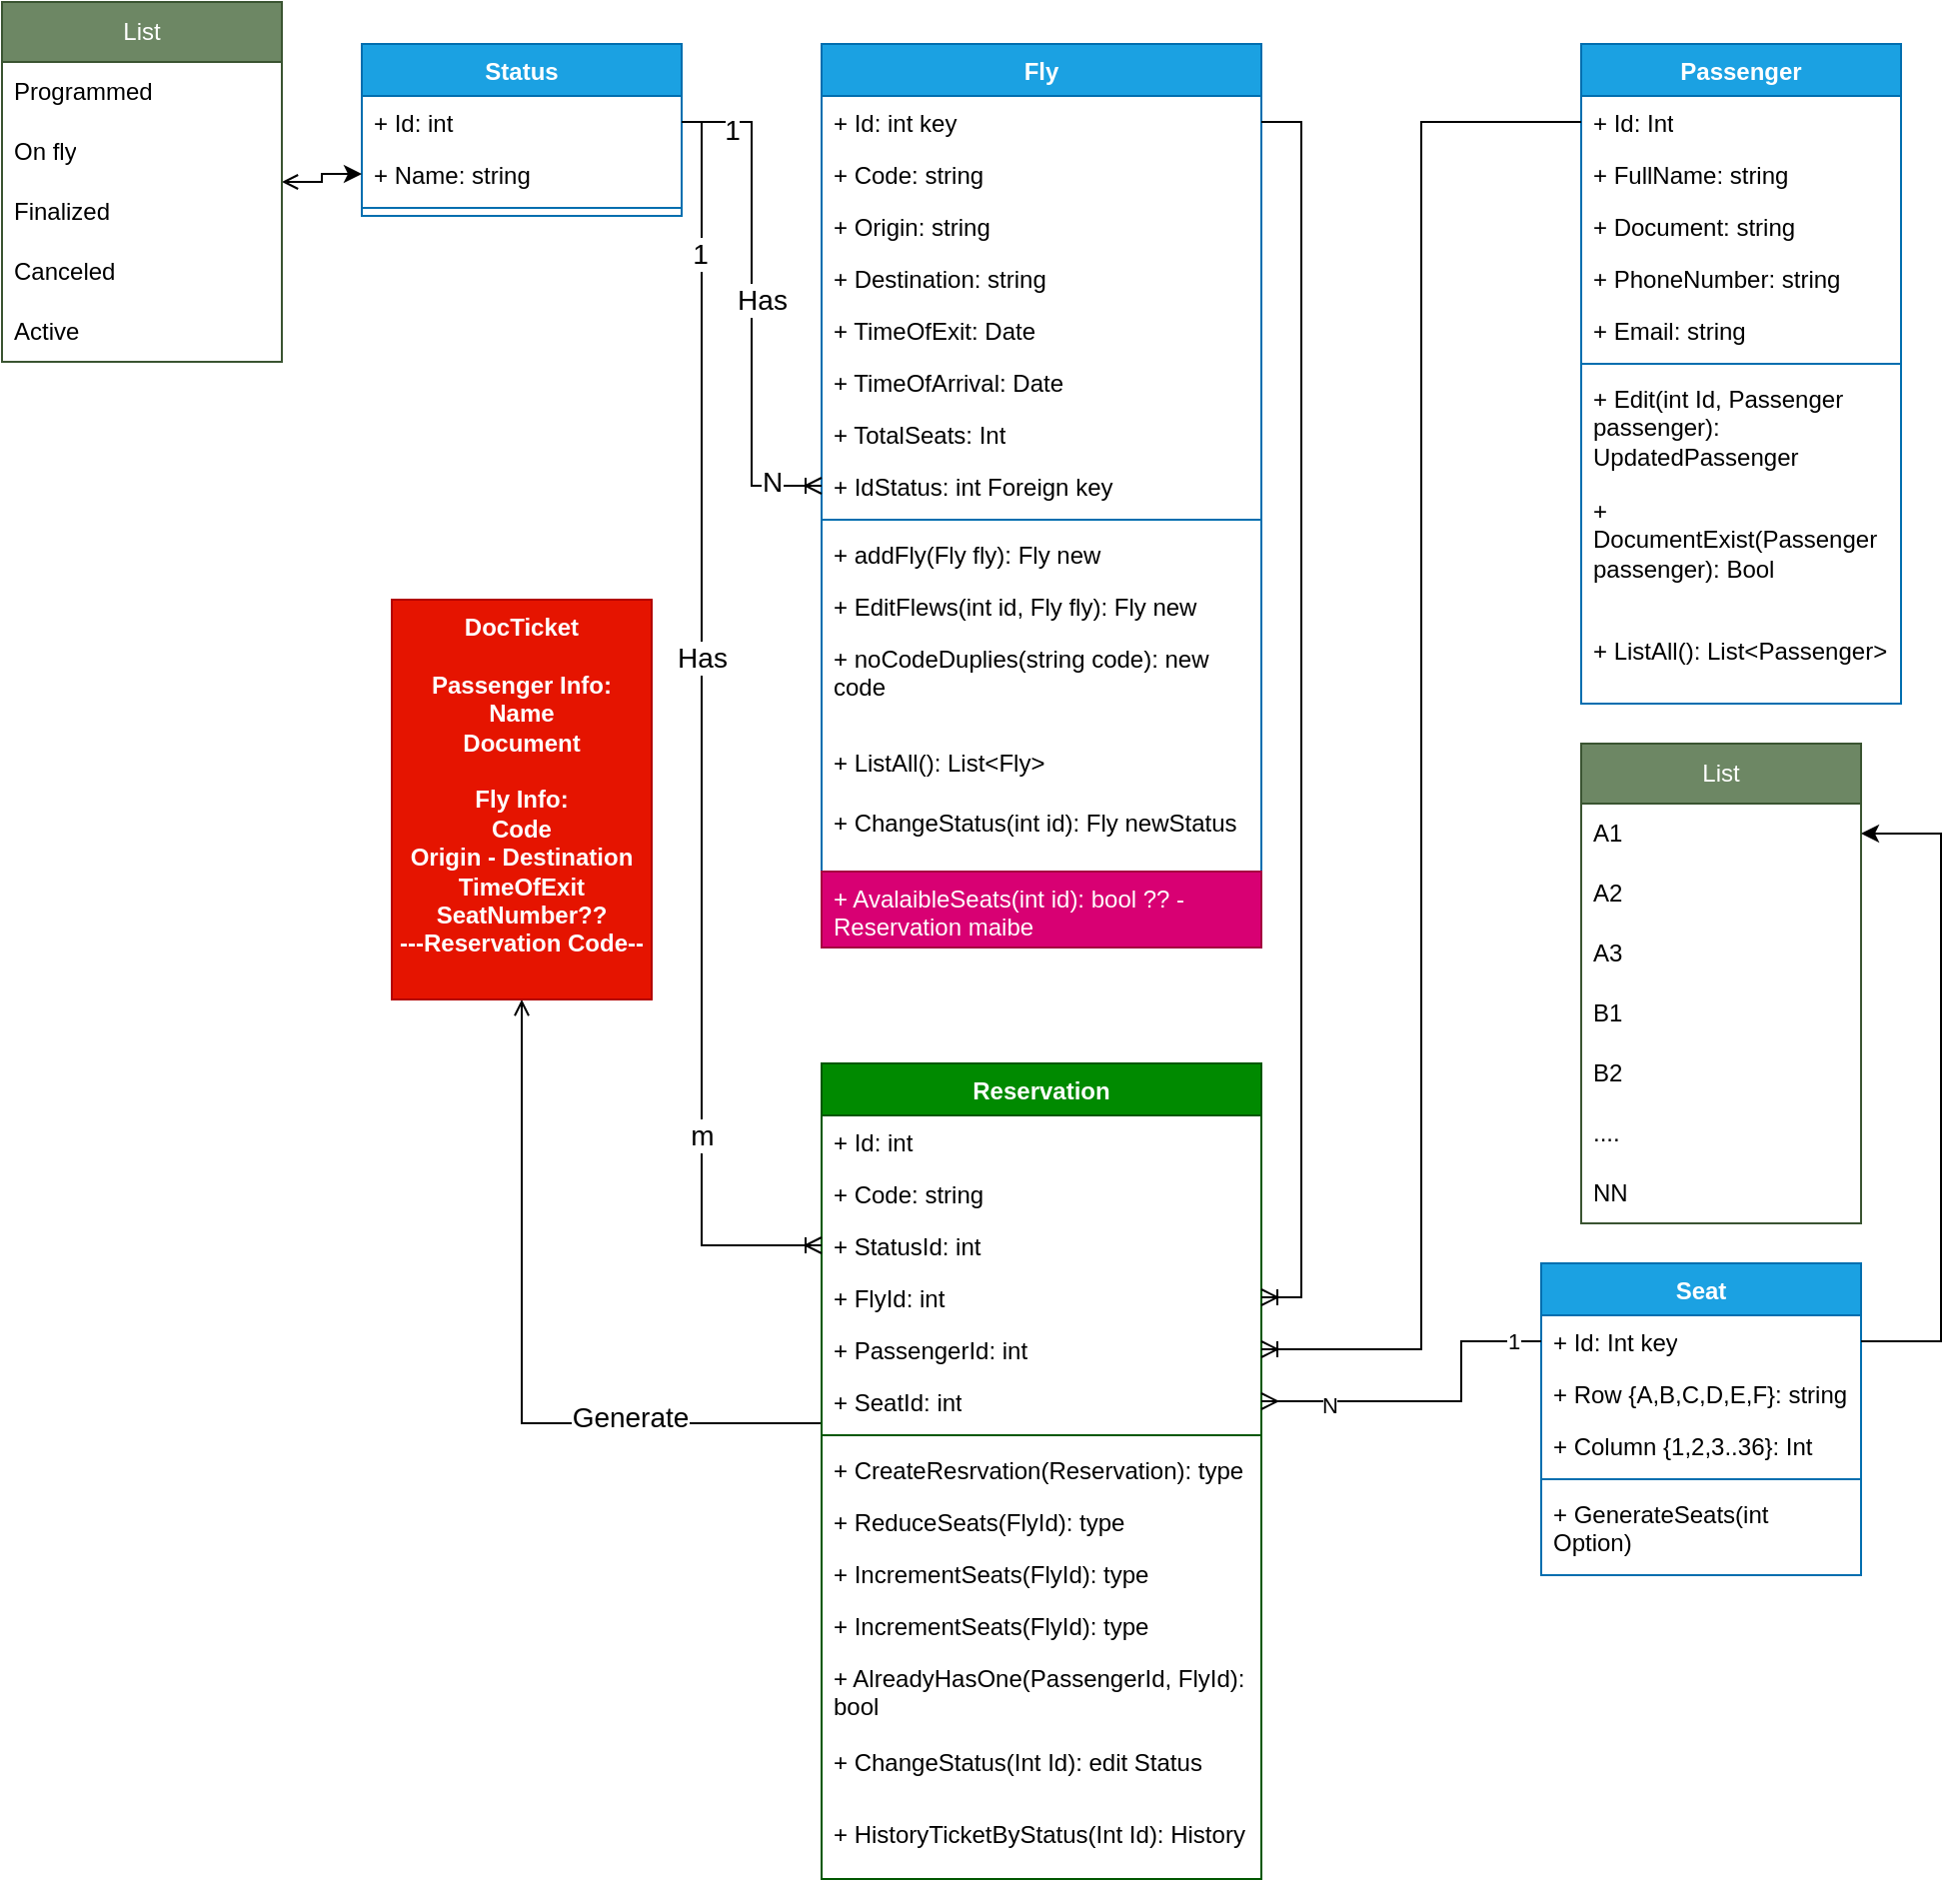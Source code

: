 <mxfile version="26.2.9">
  <diagram name="Página-1" id="H-yFr2p8QZ9Uw1yKoDQe">
    <mxGraphModel dx="1865" dy="595" grid="1" gridSize="10" guides="1" tooltips="1" connect="1" arrows="1" fold="1" page="1" pageScale="1" pageWidth="827" pageHeight="1169" math="0" shadow="0">
      <root>
        <mxCell id="0" />
        <mxCell id="1" parent="0" />
        <mxCell id="8wA3zueEzgN3xujq6t8g-1" value="Fly" style="swimlane;fontStyle=1;align=center;verticalAlign=top;childLayout=stackLayout;horizontal=1;startSize=26;horizontalStack=0;resizeParent=1;resizeParentMax=0;resizeLast=0;collapsible=1;marginBottom=0;whiteSpace=wrap;html=1;fillColor=#1ba1e2;fontColor=#ffffff;strokeColor=#006EAF;" parent="1" vertex="1">
          <mxGeometry x="10" y="230" width="220" height="452" as="geometry" />
        </mxCell>
        <mxCell id="8wA3zueEzgN3xujq6t8g-13" value="+ Id: int key" style="text;strokeColor=none;fillColor=none;align=left;verticalAlign=top;spacingLeft=4;spacingRight=4;overflow=hidden;rotatable=0;points=[[0,0.5],[1,0.5]];portConstraint=eastwest;whiteSpace=wrap;html=1;" parent="8wA3zueEzgN3xujq6t8g-1" vertex="1">
          <mxGeometry y="26" width="220" height="26" as="geometry" />
        </mxCell>
        <mxCell id="8wA3zueEzgN3xujq6t8g-2" value="+ Code: string" style="text;strokeColor=none;fillColor=none;align=left;verticalAlign=top;spacingLeft=4;spacingRight=4;overflow=hidden;rotatable=0;points=[[0,0.5],[1,0.5]];portConstraint=eastwest;whiteSpace=wrap;html=1;" parent="8wA3zueEzgN3xujq6t8g-1" vertex="1">
          <mxGeometry y="52" width="220" height="26" as="geometry" />
        </mxCell>
        <mxCell id="8wA3zueEzgN3xujq6t8g-14" value="+ Origin: string" style="text;strokeColor=none;fillColor=none;align=left;verticalAlign=top;spacingLeft=4;spacingRight=4;overflow=hidden;rotatable=0;points=[[0,0.5],[1,0.5]];portConstraint=eastwest;whiteSpace=wrap;html=1;" parent="8wA3zueEzgN3xujq6t8g-1" vertex="1">
          <mxGeometry y="78" width="220" height="26" as="geometry" />
        </mxCell>
        <mxCell id="8wA3zueEzgN3xujq6t8g-16" value="+ Destination: string" style="text;strokeColor=none;fillColor=none;align=left;verticalAlign=top;spacingLeft=4;spacingRight=4;overflow=hidden;rotatable=0;points=[[0,0.5],[1,0.5]];portConstraint=eastwest;whiteSpace=wrap;html=1;" parent="8wA3zueEzgN3xujq6t8g-1" vertex="1">
          <mxGeometry y="104" width="220" height="26" as="geometry" />
        </mxCell>
        <mxCell id="8wA3zueEzgN3xujq6t8g-17" value="+ TimeOfExit: Date" style="text;strokeColor=none;fillColor=none;align=left;verticalAlign=top;spacingLeft=4;spacingRight=4;overflow=hidden;rotatable=0;points=[[0,0.5],[1,0.5]];portConstraint=eastwest;whiteSpace=wrap;html=1;" parent="8wA3zueEzgN3xujq6t8g-1" vertex="1">
          <mxGeometry y="130" width="220" height="26" as="geometry" />
        </mxCell>
        <mxCell id="8wA3zueEzgN3xujq6t8g-18" value="+ TimeOfArrival: Date" style="text;strokeColor=none;fillColor=none;align=left;verticalAlign=top;spacingLeft=4;spacingRight=4;overflow=hidden;rotatable=0;points=[[0,0.5],[1,0.5]];portConstraint=eastwest;whiteSpace=wrap;html=1;" parent="8wA3zueEzgN3xujq6t8g-1" vertex="1">
          <mxGeometry y="156" width="220" height="26" as="geometry" />
        </mxCell>
        <mxCell id="8wA3zueEzgN3xujq6t8g-19" value="+ TotalSeats: Int" style="text;strokeColor=none;fillColor=none;align=left;verticalAlign=top;spacingLeft=4;spacingRight=4;overflow=hidden;rotatable=0;points=[[0,0.5],[1,0.5]];portConstraint=eastwest;whiteSpace=wrap;html=1;" parent="8wA3zueEzgN3xujq6t8g-1" vertex="1">
          <mxGeometry y="182" width="220" height="26" as="geometry" />
        </mxCell>
        <mxCell id="8wA3zueEzgN3xujq6t8g-23" value="+ IdStatus: int Foreign key" style="text;strokeColor=none;fillColor=none;align=left;verticalAlign=top;spacingLeft=4;spacingRight=4;overflow=hidden;rotatable=0;points=[[0,0.5],[1,0.5]];portConstraint=eastwest;whiteSpace=wrap;html=1;" parent="8wA3zueEzgN3xujq6t8g-1" vertex="1">
          <mxGeometry y="208" width="220" height="26" as="geometry" />
        </mxCell>
        <mxCell id="8wA3zueEzgN3xujq6t8g-3" value="" style="line;strokeWidth=1;fillColor=none;align=left;verticalAlign=middle;spacingTop=-1;spacingLeft=3;spacingRight=3;rotatable=0;labelPosition=right;points=[];portConstraint=eastwest;strokeColor=inherit;" parent="8wA3zueEzgN3xujq6t8g-1" vertex="1">
          <mxGeometry y="234" width="220" height="8" as="geometry" />
        </mxCell>
        <mxCell id="8wA3zueEzgN3xujq6t8g-43" value="+ addFly(Fly fly): Fly new" style="text;strokeColor=none;fillColor=none;align=left;verticalAlign=top;spacingLeft=4;spacingRight=4;overflow=hidden;rotatable=0;points=[[0,0.5],[1,0.5]];portConstraint=eastwest;whiteSpace=wrap;html=1;" parent="8wA3zueEzgN3xujq6t8g-1" vertex="1">
          <mxGeometry y="242" width="220" height="26" as="geometry" />
        </mxCell>
        <mxCell id="8wA3zueEzgN3xujq6t8g-4" value="+ EditFlews(int id, Fly fly): Fly new" style="text;strokeColor=none;fillColor=none;align=left;verticalAlign=top;spacingLeft=4;spacingRight=4;overflow=hidden;rotatable=0;points=[[0,0.5],[1,0.5]];portConstraint=eastwest;whiteSpace=wrap;html=1;" parent="8wA3zueEzgN3xujq6t8g-1" vertex="1">
          <mxGeometry y="268" width="220" height="26" as="geometry" />
        </mxCell>
        <mxCell id="8wA3zueEzgN3xujq6t8g-20" value="+ noCodeDuplies(string code): new code" style="text;strokeColor=none;fillColor=none;align=left;verticalAlign=top;spacingLeft=4;spacingRight=4;overflow=hidden;rotatable=0;points=[[0,0.5],[1,0.5]];portConstraint=eastwest;whiteSpace=wrap;html=1;" parent="8wA3zueEzgN3xujq6t8g-1" vertex="1">
          <mxGeometry y="294" width="220" height="52" as="geometry" />
        </mxCell>
        <mxCell id="8wA3zueEzgN3xujq6t8g-21" value="+ ListAll(): List&amp;lt;Fly&amp;gt;" style="text;strokeColor=none;fillColor=none;align=left;verticalAlign=top;spacingLeft=4;spacingRight=4;overflow=hidden;rotatable=0;points=[[0,0.5],[1,0.5]];portConstraint=eastwest;whiteSpace=wrap;html=1;" parent="8wA3zueEzgN3xujq6t8g-1" vertex="1">
          <mxGeometry y="346" width="220" height="30" as="geometry" />
        </mxCell>
        <mxCell id="8wA3zueEzgN3xujq6t8g-22" value="+ ChangeStatus(int id): Fly newStatus" style="text;strokeColor=none;fillColor=none;align=left;verticalAlign=top;spacingLeft=4;spacingRight=4;overflow=hidden;rotatable=0;points=[[0,0.5],[1,0.5]];portConstraint=eastwest;whiteSpace=wrap;html=1;" parent="8wA3zueEzgN3xujq6t8g-1" vertex="1">
          <mxGeometry y="376" width="220" height="38" as="geometry" />
        </mxCell>
        <mxCell id="8wA3zueEzgN3xujq6t8g-42" value="+ AvalaibleSeats(int id): bool ?? - Reservation maibe" style="text;strokeColor=#A50040;fillColor=#d80073;align=left;verticalAlign=top;spacingLeft=4;spacingRight=4;overflow=hidden;rotatable=0;points=[[0,0.5],[1,0.5]];portConstraint=eastwest;whiteSpace=wrap;html=1;fontColor=#ffffff;" parent="8wA3zueEzgN3xujq6t8g-1" vertex="1">
          <mxGeometry y="414" width="220" height="38" as="geometry" />
        </mxCell>
        <mxCell id="8wA3zueEzgN3xujq6t8g-5" value="Passenger" style="swimlane;fontStyle=1;align=center;verticalAlign=top;childLayout=stackLayout;horizontal=1;startSize=26;horizontalStack=0;resizeParent=1;resizeParentMax=0;resizeLast=0;collapsible=1;marginBottom=0;whiteSpace=wrap;html=1;fillColor=#1ba1e2;fontColor=#ffffff;strokeColor=#006EAF;" parent="1" vertex="1">
          <mxGeometry x="390" y="230" width="160" height="330" as="geometry" />
        </mxCell>
        <mxCell id="8wA3zueEzgN3xujq6t8g-44" value="+ Id: Int" style="text;strokeColor=none;fillColor=none;align=left;verticalAlign=top;spacingLeft=4;spacingRight=4;overflow=hidden;rotatable=0;points=[[0,0.5],[1,0.5]];portConstraint=eastwest;whiteSpace=wrap;html=1;" parent="8wA3zueEzgN3xujq6t8g-5" vertex="1">
          <mxGeometry y="26" width="160" height="26" as="geometry" />
        </mxCell>
        <mxCell id="8wA3zueEzgN3xujq6t8g-45" value="+ FullName: string" style="text;strokeColor=none;fillColor=none;align=left;verticalAlign=top;spacingLeft=4;spacingRight=4;overflow=hidden;rotatable=0;points=[[0,0.5],[1,0.5]];portConstraint=eastwest;whiteSpace=wrap;html=1;" parent="8wA3zueEzgN3xujq6t8g-5" vertex="1">
          <mxGeometry y="52" width="160" height="26" as="geometry" />
        </mxCell>
        <mxCell id="8wA3zueEzgN3xujq6t8g-6" value="+ Document: string" style="text;strokeColor=none;fillColor=none;align=left;verticalAlign=top;spacingLeft=4;spacingRight=4;overflow=hidden;rotatable=0;points=[[0,0.5],[1,0.5]];portConstraint=eastwest;whiteSpace=wrap;html=1;" parent="8wA3zueEzgN3xujq6t8g-5" vertex="1">
          <mxGeometry y="78" width="160" height="26" as="geometry" />
        </mxCell>
        <mxCell id="8wA3zueEzgN3xujq6t8g-46" value="+ PhoneNumber: string" style="text;strokeColor=none;fillColor=none;align=left;verticalAlign=top;spacingLeft=4;spacingRight=4;overflow=hidden;rotatable=0;points=[[0,0.5],[1,0.5]];portConstraint=eastwest;whiteSpace=wrap;html=1;" parent="8wA3zueEzgN3xujq6t8g-5" vertex="1">
          <mxGeometry y="104" width="160" height="26" as="geometry" />
        </mxCell>
        <mxCell id="8wA3zueEzgN3xujq6t8g-47" value="+ Email: string" style="text;strokeColor=none;fillColor=none;align=left;verticalAlign=top;spacingLeft=4;spacingRight=4;overflow=hidden;rotatable=0;points=[[0,0.5],[1,0.5]];portConstraint=eastwest;whiteSpace=wrap;html=1;" parent="8wA3zueEzgN3xujq6t8g-5" vertex="1">
          <mxGeometry y="130" width="160" height="26" as="geometry" />
        </mxCell>
        <mxCell id="8wA3zueEzgN3xujq6t8g-7" value="" style="line;strokeWidth=1;fillColor=none;align=left;verticalAlign=middle;spacingTop=-1;spacingLeft=3;spacingRight=3;rotatable=0;labelPosition=right;points=[];portConstraint=eastwest;strokeColor=inherit;" parent="8wA3zueEzgN3xujq6t8g-5" vertex="1">
          <mxGeometry y="156" width="160" height="8" as="geometry" />
        </mxCell>
        <mxCell id="8wA3zueEzgN3xujq6t8g-8" value="+ Edit(int Id, Passenger passenger): UpdatedPassenger" style="text;strokeColor=none;fillColor=none;align=left;verticalAlign=top;spacingLeft=4;spacingRight=4;overflow=hidden;rotatable=0;points=[[0,0.5],[1,0.5]];portConstraint=eastwest;whiteSpace=wrap;html=1;" parent="8wA3zueEzgN3xujq6t8g-5" vertex="1">
          <mxGeometry y="164" width="160" height="56" as="geometry" />
        </mxCell>
        <mxCell id="8wA3zueEzgN3xujq6t8g-48" value="+ DocumentExist(Passenger passenger): Bool" style="text;strokeColor=none;fillColor=none;align=left;verticalAlign=top;spacingLeft=4;spacingRight=4;overflow=hidden;rotatable=0;points=[[0,0.5],[1,0.5]];portConstraint=eastwest;whiteSpace=wrap;html=1;" parent="8wA3zueEzgN3xujq6t8g-5" vertex="1">
          <mxGeometry y="220" width="160" height="70" as="geometry" />
        </mxCell>
        <mxCell id="8wA3zueEzgN3xujq6t8g-49" value="+ ListAll(): List&amp;lt;Passenger&amp;gt;" style="text;strokeColor=none;fillColor=none;align=left;verticalAlign=top;spacingLeft=4;spacingRight=4;overflow=hidden;rotatable=0;points=[[0,0.5],[1,0.5]];portConstraint=eastwest;whiteSpace=wrap;html=1;" parent="8wA3zueEzgN3xujq6t8g-5" vertex="1">
          <mxGeometry y="290" width="160" height="40" as="geometry" />
        </mxCell>
        <mxCell id="8wA3zueEzgN3xujq6t8g-60" value="" style="edgeStyle=orthogonalEdgeStyle;rounded=0;orthogonalLoop=1;jettySize=auto;html=1;endArrow=open;endFill=0;entryX=0.5;entryY=1;entryDx=0;entryDy=0;" parent="1" source="8wA3zueEzgN3xujq6t8g-9" target="8wA3zueEzgN3xujq6t8g-59" edge="1">
          <mxGeometry relative="1" as="geometry">
            <Array as="points">
              <mxPoint x="-140" y="920" />
            </Array>
          </mxGeometry>
        </mxCell>
        <mxCell id="8wA3zueEzgN3xujq6t8g-62" value="Generate" style="edgeLabel;html=1;align=center;verticalAlign=middle;resizable=0;points=[];fontSize=14;" parent="8wA3zueEzgN3xujq6t8g-60" vertex="1" connectable="0">
          <mxGeometry x="-0.384" y="-5" relative="1" as="geometry">
            <mxPoint x="15" y="2" as="offset" />
          </mxGeometry>
        </mxCell>
        <mxCell id="8wA3zueEzgN3xujq6t8g-9" value="Reservation" style="swimlane;fontStyle=1;align=center;verticalAlign=top;childLayout=stackLayout;horizontal=1;startSize=26;horizontalStack=0;resizeParent=1;resizeParentMax=0;resizeLast=0;collapsible=1;marginBottom=0;whiteSpace=wrap;html=1;fillColor=#008a00;fontColor=#ffffff;strokeColor=#005700;" parent="1" vertex="1">
          <mxGeometry x="10" y="740" width="220" height="408" as="geometry" />
        </mxCell>
        <mxCell id="8wA3zueEzgN3xujq6t8g-10" value="+ Id: int" style="text;strokeColor=none;fillColor=none;align=left;verticalAlign=top;spacingLeft=4;spacingRight=4;overflow=hidden;rotatable=0;points=[[0,0.5],[1,0.5]];portConstraint=eastwest;whiteSpace=wrap;html=1;" parent="8wA3zueEzgN3xujq6t8g-9" vertex="1">
          <mxGeometry y="26" width="220" height="26" as="geometry" />
        </mxCell>
        <mxCell id="8wA3zueEzgN3xujq6t8g-61" value="+ Code: string" style="text;strokeColor=none;fillColor=none;align=left;verticalAlign=top;spacingLeft=4;spacingRight=4;overflow=hidden;rotatable=0;points=[[0,0.5],[1,0.5]];portConstraint=eastwest;whiteSpace=wrap;html=1;" parent="8wA3zueEzgN3xujq6t8g-9" vertex="1">
          <mxGeometry y="52" width="220" height="26" as="geometry" />
        </mxCell>
        <mxCell id="8wA3zueEzgN3xujq6t8g-50" value="+ StatusId: int" style="text;strokeColor=none;fillColor=none;align=left;verticalAlign=top;spacingLeft=4;spacingRight=4;overflow=hidden;rotatable=0;points=[[0,0.5],[1,0.5]];portConstraint=eastwest;whiteSpace=wrap;html=1;" parent="8wA3zueEzgN3xujq6t8g-9" vertex="1">
          <mxGeometry y="78" width="220" height="26" as="geometry" />
        </mxCell>
        <mxCell id="8wA3zueEzgN3xujq6t8g-55" value="&lt;div&gt;+ FlyId: int&lt;/div&gt;" style="text;strokeColor=none;fillColor=none;align=left;verticalAlign=top;spacingLeft=4;spacingRight=4;overflow=hidden;rotatable=0;points=[[0,0.5],[1,0.5]];portConstraint=eastwest;whiteSpace=wrap;html=1;" parent="8wA3zueEzgN3xujq6t8g-9" vertex="1">
          <mxGeometry y="104" width="220" height="26" as="geometry" />
        </mxCell>
        <mxCell id="8wA3zueEzgN3xujq6t8g-54" value="+ PassengerId: int" style="text;strokeColor=none;fillColor=none;align=left;verticalAlign=top;spacingLeft=4;spacingRight=4;overflow=hidden;rotatable=0;points=[[0,0.5],[1,0.5]];portConstraint=eastwest;whiteSpace=wrap;html=1;" parent="8wA3zueEzgN3xujq6t8g-9" vertex="1">
          <mxGeometry y="130" width="220" height="26" as="geometry" />
        </mxCell>
        <mxCell id="ayuYbGyBSVfYIJcOMx_s-33" value="+ SeatId: int" style="text;strokeColor=none;fillColor=none;align=left;verticalAlign=top;spacingLeft=4;spacingRight=4;overflow=hidden;rotatable=0;points=[[0,0.5],[1,0.5]];portConstraint=eastwest;whiteSpace=wrap;html=1;" vertex="1" parent="8wA3zueEzgN3xujq6t8g-9">
          <mxGeometry y="156" width="220" height="26" as="geometry" />
        </mxCell>
        <mxCell id="8wA3zueEzgN3xujq6t8g-11" value="" style="line;strokeWidth=1;fillColor=none;align=left;verticalAlign=middle;spacingTop=-1;spacingLeft=3;spacingRight=3;rotatable=0;labelPosition=right;points=[];portConstraint=eastwest;strokeColor=inherit;" parent="8wA3zueEzgN3xujq6t8g-9" vertex="1">
          <mxGeometry y="182" width="220" height="8" as="geometry" />
        </mxCell>
        <mxCell id="8wA3zueEzgN3xujq6t8g-12" value="+ CreateResrvation(Reservation): type" style="text;strokeColor=none;fillColor=none;align=left;verticalAlign=top;spacingLeft=4;spacingRight=4;overflow=hidden;rotatable=0;points=[[0,0.5],[1,0.5]];portConstraint=eastwest;whiteSpace=wrap;html=1;" parent="8wA3zueEzgN3xujq6t8g-9" vertex="1">
          <mxGeometry y="190" width="220" height="26" as="geometry" />
        </mxCell>
        <mxCell id="8wA3zueEzgN3xujq6t8g-69" value="+ ReduceSeats(FlyId): type" style="text;strokeColor=none;fillColor=none;align=left;verticalAlign=top;spacingLeft=4;spacingRight=4;overflow=hidden;rotatable=0;points=[[0,0.5],[1,0.5]];portConstraint=eastwest;whiteSpace=wrap;html=1;" parent="8wA3zueEzgN3xujq6t8g-9" vertex="1">
          <mxGeometry y="216" width="220" height="26" as="geometry" />
        </mxCell>
        <mxCell id="8wA3zueEzgN3xujq6t8g-70" value="+ IncrementSeats(FlyId): type" style="text;strokeColor=none;fillColor=none;align=left;verticalAlign=top;spacingLeft=4;spacingRight=4;overflow=hidden;rotatable=0;points=[[0,0.5],[1,0.5]];portConstraint=eastwest;whiteSpace=wrap;html=1;" parent="8wA3zueEzgN3xujq6t8g-9" vertex="1">
          <mxGeometry y="242" width="220" height="26" as="geometry" />
        </mxCell>
        <mxCell id="8wA3zueEzgN3xujq6t8g-71" value="+ IncrementSeats(FlyId): type" style="text;strokeColor=none;fillColor=none;align=left;verticalAlign=top;spacingLeft=4;spacingRight=4;overflow=hidden;rotatable=0;points=[[0,0.5],[1,0.5]];portConstraint=eastwest;whiteSpace=wrap;html=1;" parent="8wA3zueEzgN3xujq6t8g-9" vertex="1">
          <mxGeometry y="268" width="220" height="26" as="geometry" />
        </mxCell>
        <mxCell id="8wA3zueEzgN3xujq6t8g-72" value="+ AlreadyHasOne(PassengerId, FlyId): bool" style="text;strokeColor=none;fillColor=none;align=left;verticalAlign=top;spacingLeft=4;spacingRight=4;overflow=hidden;rotatable=0;points=[[0,0.5],[1,0.5]];portConstraint=eastwest;whiteSpace=wrap;html=1;" parent="8wA3zueEzgN3xujq6t8g-9" vertex="1">
          <mxGeometry y="294" width="220" height="42" as="geometry" />
        </mxCell>
        <mxCell id="8wA3zueEzgN3xujq6t8g-73" value="+ ChangeStatus(Int Id): edit Status" style="text;strokeColor=none;fillColor=none;align=left;verticalAlign=top;spacingLeft=4;spacingRight=4;overflow=hidden;rotatable=0;points=[[0,0.5],[1,0.5]];portConstraint=eastwest;whiteSpace=wrap;html=1;" parent="8wA3zueEzgN3xujq6t8g-9" vertex="1">
          <mxGeometry y="336" width="220" height="36" as="geometry" />
        </mxCell>
        <mxCell id="8wA3zueEzgN3xujq6t8g-74" value="+ HistoryTicketByStatus(Int Id): History" style="text;strokeColor=none;fillColor=none;align=left;verticalAlign=top;spacingLeft=4;spacingRight=4;overflow=hidden;rotatable=0;points=[[0,0.5],[1,0.5]];portConstraint=eastwest;whiteSpace=wrap;html=1;" parent="8wA3zueEzgN3xujq6t8g-9" vertex="1">
          <mxGeometry y="372" width="220" height="36" as="geometry" />
        </mxCell>
        <mxCell id="8wA3zueEzgN3xujq6t8g-24" value="Status" style="swimlane;fontStyle=1;align=center;verticalAlign=top;childLayout=stackLayout;horizontal=1;startSize=26;horizontalStack=0;resizeParent=1;resizeParentMax=0;resizeLast=0;collapsible=1;marginBottom=0;whiteSpace=wrap;html=1;fillColor=#1ba1e2;fontColor=#ffffff;strokeColor=#006EAF;" parent="1" vertex="1">
          <mxGeometry x="-220" y="230" width="160" height="86" as="geometry" />
        </mxCell>
        <mxCell id="8wA3zueEzgN3xujq6t8g-25" value="+ Id: int" style="text;strokeColor=none;fillColor=none;align=left;verticalAlign=top;spacingLeft=4;spacingRight=4;overflow=hidden;rotatable=0;points=[[0,0.5],[1,0.5]];portConstraint=eastwest;whiteSpace=wrap;html=1;" parent="8wA3zueEzgN3xujq6t8g-24" vertex="1">
          <mxGeometry y="26" width="160" height="26" as="geometry" />
        </mxCell>
        <mxCell id="8wA3zueEzgN3xujq6t8g-28" value="+ Name: string" style="text;strokeColor=none;fillColor=none;align=left;verticalAlign=top;spacingLeft=4;spacingRight=4;overflow=hidden;rotatable=0;points=[[0,0.5],[1,0.5]];portConstraint=eastwest;whiteSpace=wrap;html=1;" parent="8wA3zueEzgN3xujq6t8g-24" vertex="1">
          <mxGeometry y="52" width="160" height="26" as="geometry" />
        </mxCell>
        <mxCell id="8wA3zueEzgN3xujq6t8g-26" value="" style="line;strokeWidth=1;fillColor=none;align=left;verticalAlign=middle;spacingTop=-1;spacingLeft=3;spacingRight=3;rotatable=0;labelPosition=right;points=[];portConstraint=eastwest;strokeColor=inherit;" parent="8wA3zueEzgN3xujq6t8g-24" vertex="1">
          <mxGeometry y="78" width="160" height="8" as="geometry" />
        </mxCell>
        <mxCell id="8wA3zueEzgN3xujq6t8g-29" style="edgeStyle=orthogonalEdgeStyle;rounded=0;orthogonalLoop=1;jettySize=auto;html=1;entryX=0;entryY=0.5;entryDx=0;entryDy=0;endArrow=ERoneToMany;endFill=0;" parent="1" source="8wA3zueEzgN3xujq6t8g-25" target="8wA3zueEzgN3xujq6t8g-23" edge="1">
          <mxGeometry relative="1" as="geometry" />
        </mxCell>
        <mxCell id="8wA3zueEzgN3xujq6t8g-30" value="1" style="edgeLabel;html=1;align=center;verticalAlign=middle;resizable=0;points=[];fontSize=14;" parent="8wA3zueEzgN3xujq6t8g-29" vertex="1" connectable="0">
          <mxGeometry x="-0.805" y="-4" relative="1" as="geometry">
            <mxPoint as="offset" />
          </mxGeometry>
        </mxCell>
        <mxCell id="8wA3zueEzgN3xujq6t8g-31" value="Has" style="edgeLabel;html=1;align=center;verticalAlign=middle;resizable=0;points=[];fontSize=14;" parent="8wA3zueEzgN3xujq6t8g-29" vertex="1" connectable="0">
          <mxGeometry x="-0.044" y="5" relative="1" as="geometry">
            <mxPoint y="3" as="offset" />
          </mxGeometry>
        </mxCell>
        <mxCell id="8wA3zueEzgN3xujq6t8g-35" value="N" style="edgeLabel;html=1;align=center;verticalAlign=middle;resizable=0;points=[];fontSize=14;" parent="8wA3zueEzgN3xujq6t8g-29" vertex="1" connectable="0">
          <mxGeometry x="0.796" y="2" relative="1" as="geometry">
            <mxPoint as="offset" />
          </mxGeometry>
        </mxCell>
        <mxCell id="8wA3zueEzgN3xujq6t8g-41" style="edgeStyle=orthogonalEdgeStyle;rounded=0;orthogonalLoop=1;jettySize=auto;html=1;entryX=0;entryY=0.5;entryDx=0;entryDy=0;startArrow=open;startFill=0;" parent="1" source="8wA3zueEzgN3xujq6t8g-36" target="8wA3zueEzgN3xujq6t8g-28" edge="1">
          <mxGeometry relative="1" as="geometry" />
        </mxCell>
        <mxCell id="8wA3zueEzgN3xujq6t8g-36" value="List" style="swimlane;fontStyle=0;childLayout=stackLayout;horizontal=1;startSize=30;horizontalStack=0;resizeParent=1;resizeParentMax=0;resizeLast=0;collapsible=1;marginBottom=0;whiteSpace=wrap;html=1;fillColor=#6d8764;fontColor=#ffffff;strokeColor=#3A5431;" parent="1" vertex="1">
          <mxGeometry x="-400" y="209" width="140" height="180" as="geometry" />
        </mxCell>
        <mxCell id="8wA3zueEzgN3xujq6t8g-37" value="Programmed" style="text;strokeColor=none;fillColor=none;align=left;verticalAlign=middle;spacingLeft=4;spacingRight=4;overflow=hidden;points=[[0,0.5],[1,0.5]];portConstraint=eastwest;rotatable=0;whiteSpace=wrap;html=1;" parent="8wA3zueEzgN3xujq6t8g-36" vertex="1">
          <mxGeometry y="30" width="140" height="30" as="geometry" />
        </mxCell>
        <mxCell id="8wA3zueEzgN3xujq6t8g-38" value="On fly" style="text;strokeColor=none;fillColor=none;align=left;verticalAlign=middle;spacingLeft=4;spacingRight=4;overflow=hidden;points=[[0,0.5],[1,0.5]];portConstraint=eastwest;rotatable=0;whiteSpace=wrap;html=1;" parent="8wA3zueEzgN3xujq6t8g-36" vertex="1">
          <mxGeometry y="60" width="140" height="30" as="geometry" />
        </mxCell>
        <mxCell id="8wA3zueEzgN3xujq6t8g-39" value="Finalized" style="text;strokeColor=none;fillColor=none;align=left;verticalAlign=middle;spacingLeft=4;spacingRight=4;overflow=hidden;points=[[0,0.5],[1,0.5]];portConstraint=eastwest;rotatable=0;whiteSpace=wrap;html=1;" parent="8wA3zueEzgN3xujq6t8g-36" vertex="1">
          <mxGeometry y="90" width="140" height="30" as="geometry" />
        </mxCell>
        <mxCell id="8wA3zueEzgN3xujq6t8g-40" value="Canceled" style="text;strokeColor=none;fillColor=none;align=left;verticalAlign=middle;spacingLeft=4;spacingRight=4;overflow=hidden;points=[[0,0.5],[1,0.5]];portConstraint=eastwest;rotatable=0;whiteSpace=wrap;html=1;" parent="8wA3zueEzgN3xujq6t8g-36" vertex="1">
          <mxGeometry y="120" width="140" height="30" as="geometry" />
        </mxCell>
        <mxCell id="8wA3zueEzgN3xujq6t8g-53" value="Active" style="text;strokeColor=none;fillColor=none;align=left;verticalAlign=middle;spacingLeft=4;spacingRight=4;overflow=hidden;points=[[0,0.5],[1,0.5]];portConstraint=eastwest;rotatable=0;whiteSpace=wrap;html=1;" parent="8wA3zueEzgN3xujq6t8g-36" vertex="1">
          <mxGeometry y="150" width="140" height="30" as="geometry" />
        </mxCell>
        <mxCell id="8wA3zueEzgN3xujq6t8g-57" style="edgeStyle=orthogonalEdgeStyle;rounded=0;orthogonalLoop=1;jettySize=auto;html=1;entryX=1;entryY=0.5;entryDx=0;entryDy=0;endArrow=ERoneToMany;endFill=0;" parent="1" source="8wA3zueEzgN3xujq6t8g-44" target="8wA3zueEzgN3xujq6t8g-54" edge="1">
          <mxGeometry relative="1" as="geometry" />
        </mxCell>
        <mxCell id="8wA3zueEzgN3xujq6t8g-58" style="edgeStyle=orthogonalEdgeStyle;rounded=0;orthogonalLoop=1;jettySize=auto;html=1;entryX=1;entryY=0.5;entryDx=0;entryDy=0;endArrow=ERoneToMany;endFill=0;" parent="1" source="8wA3zueEzgN3xujq6t8g-13" target="8wA3zueEzgN3xujq6t8g-55" edge="1">
          <mxGeometry relative="1" as="geometry">
            <Array as="points">
              <mxPoint x="250" y="269" />
              <mxPoint x="250" y="857" />
            </Array>
          </mxGeometry>
        </mxCell>
        <mxCell id="8wA3zueEzgN3xujq6t8g-59" value="&lt;div&gt;DocTicket&lt;/div&gt;&lt;div&gt;&lt;br&gt;&lt;/div&gt;&lt;div&gt;Passenger Info:&lt;/div&gt;&lt;div&gt;Name&lt;/div&gt;&lt;div&gt;Document&lt;/div&gt;&lt;div&gt;&lt;br&gt;&lt;/div&gt;&lt;div&gt;Fly Info:&lt;/div&gt;&lt;div&gt;Code&lt;/div&gt;&lt;div&gt;Origin - Destination&lt;/div&gt;&lt;div&gt;TimeOfExit&lt;/div&gt;&lt;div&gt;SeatNumber??&lt;/div&gt;&lt;div&gt;---Reservation Code--&lt;/div&gt;" style="whiteSpace=wrap;html=1;verticalAlign=top;fillColor=#e51400;strokeColor=#B20000;fontColor=#ffffff;fontStyle=1;startSize=26;horizontal=1;" parent="1" vertex="1">
          <mxGeometry x="-205" y="508" width="130" height="200" as="geometry" />
        </mxCell>
        <mxCell id="8wA3zueEzgN3xujq6t8g-63" style="edgeStyle=orthogonalEdgeStyle;rounded=0;orthogonalLoop=1;jettySize=auto;html=1;entryX=0;entryY=0.5;entryDx=0;entryDy=0;endArrow=ERoneToMany;endFill=0;" parent="1" source="8wA3zueEzgN3xujq6t8g-25" target="8wA3zueEzgN3xujq6t8g-50" edge="1">
          <mxGeometry relative="1" as="geometry">
            <Array as="points">
              <mxPoint x="-50" y="269" />
              <mxPoint x="-50" y="831" />
            </Array>
          </mxGeometry>
        </mxCell>
        <mxCell id="8wA3zueEzgN3xujq6t8g-64" value="1" style="edgeLabel;html=1;align=center;verticalAlign=middle;resizable=0;points=[];fontSize=14;" parent="8wA3zueEzgN3xujq6t8g-63" vertex="1" connectable="0">
          <mxGeometry x="-0.756" y="-1" relative="1" as="geometry">
            <mxPoint y="-1" as="offset" />
          </mxGeometry>
        </mxCell>
        <mxCell id="8wA3zueEzgN3xujq6t8g-65" value="m" style="edgeLabel;html=1;align=center;verticalAlign=middle;resizable=0;points=[];fontSize=14;" parent="8wA3zueEzgN3xujq6t8g-63" vertex="1" connectable="0">
          <mxGeometry x="0.64" relative="1" as="geometry">
            <mxPoint y="-1" as="offset" />
          </mxGeometry>
        </mxCell>
        <mxCell id="8wA3zueEzgN3xujq6t8g-66" value="Has" style="edgeLabel;html=1;align=center;verticalAlign=middle;resizable=0;points=[];fontSize=14;" parent="8wA3zueEzgN3xujq6t8g-63" vertex="1" connectable="0">
          <mxGeometry x="-0.119" relative="1" as="geometry">
            <mxPoint y="-1" as="offset" />
          </mxGeometry>
        </mxCell>
        <mxCell id="ayuYbGyBSVfYIJcOMx_s-1" value="Seat" style="swimlane;fontStyle=1;align=center;verticalAlign=top;childLayout=stackLayout;horizontal=1;startSize=26;horizontalStack=0;resizeParent=1;resizeParentMax=0;resizeLast=0;collapsible=1;marginBottom=0;whiteSpace=wrap;html=1;fillColor=#1ba1e2;strokeColor=#006EAF;fontColor=#ffffff;" vertex="1" parent="1">
          <mxGeometry x="370" y="840" width="160" height="156" as="geometry" />
        </mxCell>
        <mxCell id="ayuYbGyBSVfYIJcOMx_s-2" value="+ Id: Int key" style="text;strokeColor=none;fillColor=none;align=left;verticalAlign=top;spacingLeft=4;spacingRight=4;overflow=hidden;rotatable=0;points=[[0,0.5],[1,0.5]];portConstraint=eastwest;whiteSpace=wrap;html=1;" vertex="1" parent="ayuYbGyBSVfYIJcOMx_s-1">
          <mxGeometry y="26" width="160" height="26" as="geometry" />
        </mxCell>
        <mxCell id="ayuYbGyBSVfYIJcOMx_s-5" value="+ Row {A,B,C,D,E,F}: string" style="text;strokeColor=none;fillColor=none;align=left;verticalAlign=top;spacingLeft=4;spacingRight=4;overflow=hidden;rotatable=0;points=[[0,0.5],[1,0.5]];portConstraint=eastwest;whiteSpace=wrap;html=1;" vertex="1" parent="ayuYbGyBSVfYIJcOMx_s-1">
          <mxGeometry y="52" width="160" height="26" as="geometry" />
        </mxCell>
        <mxCell id="ayuYbGyBSVfYIJcOMx_s-28" value="+ Column {1,2,3..36}: Int" style="text;strokeColor=none;fillColor=none;align=left;verticalAlign=top;spacingLeft=4;spacingRight=4;overflow=hidden;rotatable=0;points=[[0,0.5],[1,0.5]];portConstraint=eastwest;whiteSpace=wrap;html=1;" vertex="1" parent="ayuYbGyBSVfYIJcOMx_s-1">
          <mxGeometry y="78" width="160" height="26" as="geometry" />
        </mxCell>
        <mxCell id="ayuYbGyBSVfYIJcOMx_s-3" value="" style="line;strokeWidth=1;fillColor=none;align=left;verticalAlign=middle;spacingTop=-1;spacingLeft=3;spacingRight=3;rotatable=0;labelPosition=right;points=[];portConstraint=eastwest;strokeColor=inherit;" vertex="1" parent="ayuYbGyBSVfYIJcOMx_s-1">
          <mxGeometry y="104" width="160" height="8" as="geometry" />
        </mxCell>
        <mxCell id="ayuYbGyBSVfYIJcOMx_s-26" value="+ GenerateSeats(int Option)" style="text;strokeColor=none;fillColor=none;align=left;verticalAlign=top;spacingLeft=4;spacingRight=4;overflow=hidden;rotatable=0;points=[[0,0.5],[1,0.5]];portConstraint=eastwest;whiteSpace=wrap;html=1;" vertex="1" parent="ayuYbGyBSVfYIJcOMx_s-1">
          <mxGeometry y="112" width="160" height="44" as="geometry" />
        </mxCell>
        <mxCell id="ayuYbGyBSVfYIJcOMx_s-6" value="List" style="swimlane;fontStyle=0;childLayout=stackLayout;horizontal=1;startSize=30;horizontalStack=0;resizeParent=1;resizeParentMax=0;resizeLast=0;collapsible=1;marginBottom=0;whiteSpace=wrap;html=1;fillColor=#6d8764;fontColor=#ffffff;strokeColor=#3A5431;" vertex="1" parent="1">
          <mxGeometry x="390" y="580" width="140" height="240" as="geometry" />
        </mxCell>
        <mxCell id="ayuYbGyBSVfYIJcOMx_s-7" value="A1" style="text;strokeColor=none;fillColor=none;align=left;verticalAlign=middle;spacingLeft=4;spacingRight=4;overflow=hidden;points=[[0,0.5],[1,0.5]];portConstraint=eastwest;rotatable=0;whiteSpace=wrap;html=1;" vertex="1" parent="ayuYbGyBSVfYIJcOMx_s-6">
          <mxGeometry y="30" width="140" height="30" as="geometry" />
        </mxCell>
        <mxCell id="ayuYbGyBSVfYIJcOMx_s-8" value="A2" style="text;strokeColor=none;fillColor=none;align=left;verticalAlign=middle;spacingLeft=4;spacingRight=4;overflow=hidden;points=[[0,0.5],[1,0.5]];portConstraint=eastwest;rotatable=0;whiteSpace=wrap;html=1;" vertex="1" parent="ayuYbGyBSVfYIJcOMx_s-6">
          <mxGeometry y="60" width="140" height="30" as="geometry" />
        </mxCell>
        <mxCell id="ayuYbGyBSVfYIJcOMx_s-9" value="A3" style="text;strokeColor=none;fillColor=none;align=left;verticalAlign=middle;spacingLeft=4;spacingRight=4;overflow=hidden;points=[[0,0.5],[1,0.5]];portConstraint=eastwest;rotatable=0;whiteSpace=wrap;html=1;" vertex="1" parent="ayuYbGyBSVfYIJcOMx_s-6">
          <mxGeometry y="90" width="140" height="30" as="geometry" />
        </mxCell>
        <mxCell id="ayuYbGyBSVfYIJcOMx_s-10" value="B1" style="text;strokeColor=none;fillColor=none;align=left;verticalAlign=middle;spacingLeft=4;spacingRight=4;overflow=hidden;points=[[0,0.5],[1,0.5]];portConstraint=eastwest;rotatable=0;whiteSpace=wrap;html=1;" vertex="1" parent="ayuYbGyBSVfYIJcOMx_s-6">
          <mxGeometry y="120" width="140" height="30" as="geometry" />
        </mxCell>
        <mxCell id="ayuYbGyBSVfYIJcOMx_s-11" value="B2" style="text;strokeColor=none;fillColor=none;align=left;verticalAlign=middle;spacingLeft=4;spacingRight=4;overflow=hidden;points=[[0,0.5],[1,0.5]];portConstraint=eastwest;rotatable=0;whiteSpace=wrap;html=1;" vertex="1" parent="ayuYbGyBSVfYIJcOMx_s-6">
          <mxGeometry y="150" width="140" height="30" as="geometry" />
        </mxCell>
        <mxCell id="ayuYbGyBSVfYIJcOMx_s-21" value="...." style="text;strokeColor=none;fillColor=none;align=left;verticalAlign=middle;spacingLeft=4;spacingRight=4;overflow=hidden;points=[[0,0.5],[1,0.5]];portConstraint=eastwest;rotatable=0;whiteSpace=wrap;html=1;" vertex="1" parent="ayuYbGyBSVfYIJcOMx_s-6">
          <mxGeometry y="180" width="140" height="30" as="geometry" />
        </mxCell>
        <mxCell id="ayuYbGyBSVfYIJcOMx_s-23" value="NN" style="text;strokeColor=none;fillColor=none;align=left;verticalAlign=middle;spacingLeft=4;spacingRight=4;overflow=hidden;points=[[0,0.5],[1,0.5]];portConstraint=eastwest;rotatable=0;whiteSpace=wrap;html=1;" vertex="1" parent="ayuYbGyBSVfYIJcOMx_s-6">
          <mxGeometry y="210" width="140" height="30" as="geometry" />
        </mxCell>
        <mxCell id="ayuYbGyBSVfYIJcOMx_s-24" style="edgeStyle=orthogonalEdgeStyle;rounded=0;orthogonalLoop=1;jettySize=auto;html=1;entryX=1;entryY=0.5;entryDx=0;entryDy=0;" edge="1" parent="1" source="ayuYbGyBSVfYIJcOMx_s-2" target="ayuYbGyBSVfYIJcOMx_s-7">
          <mxGeometry relative="1" as="geometry">
            <Array as="points">
              <mxPoint x="570" y="879" />
              <mxPoint x="570" y="625" />
            </Array>
          </mxGeometry>
        </mxCell>
        <mxCell id="ayuYbGyBSVfYIJcOMx_s-34" style="edgeStyle=orthogonalEdgeStyle;rounded=0;orthogonalLoop=1;jettySize=auto;html=1;entryX=1;entryY=0.5;entryDx=0;entryDy=0;exitX=0;exitY=0.5;exitDx=0;exitDy=0;endArrow=ERmany;endFill=0;" edge="1" parent="1" source="ayuYbGyBSVfYIJcOMx_s-2" target="ayuYbGyBSVfYIJcOMx_s-33">
          <mxGeometry relative="1" as="geometry">
            <Array as="points">
              <mxPoint x="330" y="879" />
              <mxPoint x="330" y="909" />
            </Array>
          </mxGeometry>
        </mxCell>
        <mxCell id="ayuYbGyBSVfYIJcOMx_s-36" value="1" style="edgeLabel;html=1;align=center;verticalAlign=middle;resizable=0;points=[];" vertex="1" connectable="0" parent="ayuYbGyBSVfYIJcOMx_s-34">
          <mxGeometry x="-0.828" relative="1" as="geometry">
            <mxPoint as="offset" />
          </mxGeometry>
        </mxCell>
        <mxCell id="ayuYbGyBSVfYIJcOMx_s-37" value="N" style="edgeLabel;html=1;align=center;verticalAlign=middle;resizable=0;points=[];" vertex="1" connectable="0" parent="ayuYbGyBSVfYIJcOMx_s-34">
          <mxGeometry x="0.607" y="2" relative="1" as="geometry">
            <mxPoint as="offset" />
          </mxGeometry>
        </mxCell>
      </root>
    </mxGraphModel>
  </diagram>
</mxfile>
